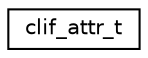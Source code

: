 digraph "Graphical Class Hierarchy"
{
 // LATEX_PDF_SIZE
  edge [fontname="Helvetica",fontsize="10",labelfontname="Helvetica",labelfontsize="10"];
  node [fontname="Helvetica",fontsize="10",shape=record];
  rankdir="LR";
  Node0 [label="clif_attr_t",height=0.2,width=0.4,color="black", fillcolor="white", style="filled",URL="$structclif__attr__t.html",tooltip="Link format attribute descriptor."];
}
